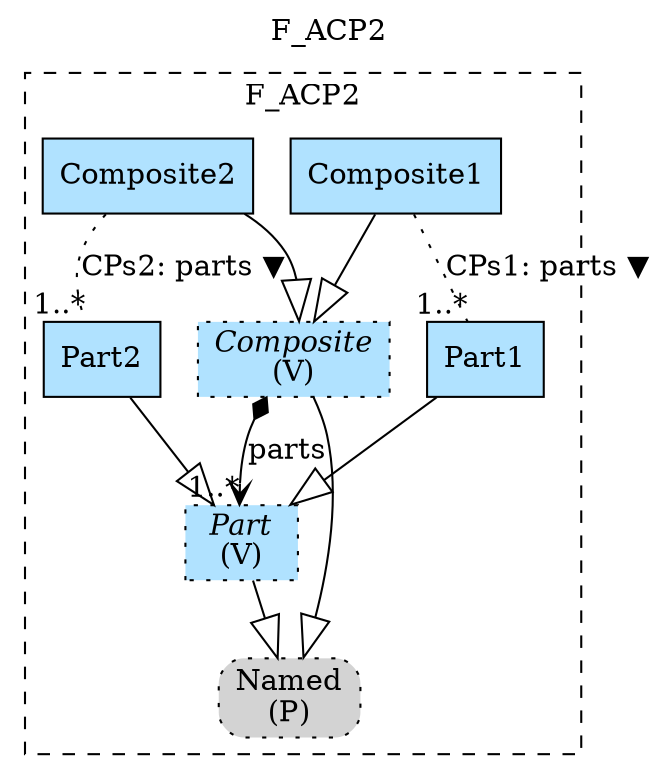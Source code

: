 digraph {graph[label=F_ACP2,labelloc=tl,labelfontsize=12];
subgraph cluster_F_ACP2{style=dashed;label=F_ACP2;
"Composite"[shape=record,fillcolor=lightskyblue1,style ="filled,dotted",label=<{<I>Composite</I><br/>(V)}>];
"Part"[shape=record,fillcolor=lightskyblue1,style ="filled,dotted",label=<{<I>Part</I><br/>(V)}>];
"Composite1"[shape=record,fillcolor=lightskyblue1,style = filled,label="Composite1"];
"Composite2"[shape=record,fillcolor=lightskyblue1,style = filled,label="Composite2"];
"Part1"[shape=record,fillcolor=lightskyblue1,style = filled,label="Part1"];
"Part2"[shape=record,fillcolor=lightskyblue1,style = filled,label="Part2"];
"PNamed"[shape=box,fillcolor=lightgray,style ="rounded,filled,dotted",label=<Named<br/>(P)>];

"Composite"->"Part"[label="parts",arrowhead=vee,arrowtail=diamond,dir=both,headlabel="1..*"];
"Composite1"->"Composite"[arrowhead=onormal,arrowsize=2.0];
"Composite2"->"Composite"[arrowhead=onormal,arrowsize=2.0];
"Part1"->"Part"[arrowhead=onormal,arrowsize=2.0];
"Part2"->"Part"[arrowhead=onormal,arrowsize=2.0];
"Composite"->"PNamed"[arrowhead=onormal,arrowsize=2.0];
"Part"->"PNamed"[arrowhead=onormal,arrowsize=2.0];
"Composite1"->"Part1"[label="CPs1: parts ▼",dir=none,taillabel="",headlabel="1..*",style=dotted];
"Composite2"->"Part2"[label="CPs2: parts ▼",dir=none,taillabel="",headlabel="1..*",style=dotted];

}

}